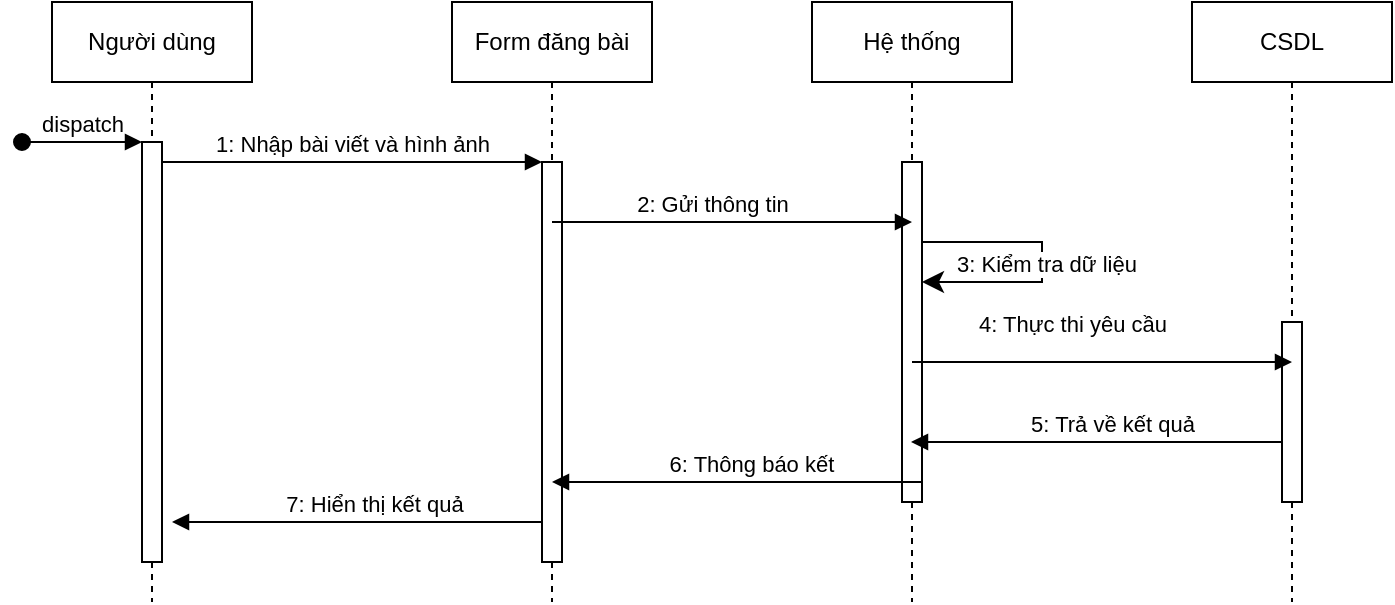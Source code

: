 <mxfile version="25.0.3" pages="7">
  <diagram name="Đăng bài" id="2YBvvXClWsGukQMizWep">
    <mxGraphModel dx="954" dy="647" grid="1" gridSize="10" guides="1" tooltips="1" connect="1" arrows="1" fold="1" page="1" pageScale="1" pageWidth="850" pageHeight="1100" math="0" shadow="0">
      <root>
        <mxCell id="0" />
        <mxCell id="1" parent="0" />
        <mxCell id="r12fzTaC0zUwJ8snUTE2-1" value="Người dùng" style="shape=umlLifeline;perimeter=lifelinePerimeter;whiteSpace=wrap;html=1;container=0;dropTarget=0;collapsible=0;recursiveResize=0;outlineConnect=0;portConstraint=eastwest;newEdgeStyle={&quot;edgeStyle&quot;:&quot;elbowEdgeStyle&quot;,&quot;elbow&quot;:&quot;vertical&quot;,&quot;curved&quot;:0,&quot;rounded&quot;:0};size=40;" vertex="1" parent="1">
          <mxGeometry x="80" y="60" width="100" height="300" as="geometry" />
        </mxCell>
        <mxCell id="r12fzTaC0zUwJ8snUTE2-2" value="" style="html=1;points=[];perimeter=orthogonalPerimeter;outlineConnect=0;targetShapes=umlLifeline;portConstraint=eastwest;newEdgeStyle={&quot;edgeStyle&quot;:&quot;elbowEdgeStyle&quot;,&quot;elbow&quot;:&quot;vertical&quot;,&quot;curved&quot;:0,&quot;rounded&quot;:0};" vertex="1" parent="r12fzTaC0zUwJ8snUTE2-1">
          <mxGeometry x="45" y="70" width="10" height="210" as="geometry" />
        </mxCell>
        <mxCell id="r12fzTaC0zUwJ8snUTE2-3" value="dispatch" style="html=1;verticalAlign=bottom;startArrow=oval;endArrow=block;startSize=8;edgeStyle=elbowEdgeStyle;elbow=vertical;curved=0;rounded=0;" edge="1" parent="r12fzTaC0zUwJ8snUTE2-1" target="r12fzTaC0zUwJ8snUTE2-2">
          <mxGeometry relative="1" as="geometry">
            <mxPoint x="-15" y="70" as="sourcePoint" />
          </mxGeometry>
        </mxCell>
        <mxCell id="r12fzTaC0zUwJ8snUTE2-4" value="Form đăng bài" style="shape=umlLifeline;perimeter=lifelinePerimeter;whiteSpace=wrap;html=1;container=0;dropTarget=0;collapsible=0;recursiveResize=0;outlineConnect=0;portConstraint=eastwest;newEdgeStyle={&quot;edgeStyle&quot;:&quot;elbowEdgeStyle&quot;,&quot;elbow&quot;:&quot;vertical&quot;,&quot;curved&quot;:0,&quot;rounded&quot;:0};" vertex="1" parent="1">
          <mxGeometry x="280" y="60" width="100" height="300" as="geometry" />
        </mxCell>
        <mxCell id="r12fzTaC0zUwJ8snUTE2-5" value="" style="html=1;points=[];perimeter=orthogonalPerimeter;outlineConnect=0;targetShapes=umlLifeline;portConstraint=eastwest;newEdgeStyle={&quot;edgeStyle&quot;:&quot;elbowEdgeStyle&quot;,&quot;elbow&quot;:&quot;vertical&quot;,&quot;curved&quot;:0,&quot;rounded&quot;:0};" vertex="1" parent="r12fzTaC0zUwJ8snUTE2-4">
          <mxGeometry x="45" y="80" width="10" height="200" as="geometry" />
        </mxCell>
        <mxCell id="r12fzTaC0zUwJ8snUTE2-6" value="1: Nhập bài viết và hình ảnh" style="html=1;verticalAlign=bottom;endArrow=block;edgeStyle=elbowEdgeStyle;elbow=vertical;curved=0;rounded=0;" edge="1" parent="1" source="r12fzTaC0zUwJ8snUTE2-2" target="r12fzTaC0zUwJ8snUTE2-5">
          <mxGeometry relative="1" as="geometry">
            <mxPoint x="195" y="150" as="sourcePoint" />
            <Array as="points">
              <mxPoint x="180" y="140" />
            </Array>
          </mxGeometry>
        </mxCell>
        <mxCell id="r12fzTaC0zUwJ8snUTE2-7" value="CSDL" style="shape=umlLifeline;perimeter=lifelinePerimeter;whiteSpace=wrap;html=1;container=0;dropTarget=0;collapsible=0;recursiveResize=0;outlineConnect=0;portConstraint=eastwest;newEdgeStyle={&quot;edgeStyle&quot;:&quot;elbowEdgeStyle&quot;,&quot;elbow&quot;:&quot;vertical&quot;,&quot;curved&quot;:0,&quot;rounded&quot;:0};" vertex="1" parent="1">
          <mxGeometry x="650" y="60" width="100" height="300" as="geometry" />
        </mxCell>
        <mxCell id="r12fzTaC0zUwJ8snUTE2-8" value="" style="html=1;points=[];perimeter=orthogonalPerimeter;outlineConnect=0;targetShapes=umlLifeline;portConstraint=eastwest;newEdgeStyle={&quot;edgeStyle&quot;:&quot;elbowEdgeStyle&quot;,&quot;elbow&quot;:&quot;vertical&quot;,&quot;curved&quot;:0,&quot;rounded&quot;:0};" vertex="1" parent="r12fzTaC0zUwJ8snUTE2-7">
          <mxGeometry x="45" y="160" width="10" height="90" as="geometry" />
        </mxCell>
        <mxCell id="r12fzTaC0zUwJ8snUTE2-9" value="Hệ thống" style="shape=umlLifeline;perimeter=lifelinePerimeter;whiteSpace=wrap;html=1;container=0;dropTarget=0;collapsible=0;recursiveResize=0;outlineConnect=0;portConstraint=eastwest;newEdgeStyle={&quot;edgeStyle&quot;:&quot;elbowEdgeStyle&quot;,&quot;elbow&quot;:&quot;vertical&quot;,&quot;curved&quot;:0,&quot;rounded&quot;:0};" vertex="1" parent="1">
          <mxGeometry x="460" y="60" width="100" height="300" as="geometry" />
        </mxCell>
        <mxCell id="r12fzTaC0zUwJ8snUTE2-10" value="" style="html=1;points=[];perimeter=orthogonalPerimeter;outlineConnect=0;targetShapes=umlLifeline;portConstraint=eastwest;newEdgeStyle={&quot;edgeStyle&quot;:&quot;elbowEdgeStyle&quot;,&quot;elbow&quot;:&quot;vertical&quot;,&quot;curved&quot;:0,&quot;rounded&quot;:0};" vertex="1" parent="r12fzTaC0zUwJ8snUTE2-9">
          <mxGeometry x="45" y="80" width="10" height="170" as="geometry" />
        </mxCell>
        <mxCell id="r12fzTaC0zUwJ8snUTE2-11" value="" style="edgeStyle=elbowEdgeStyle;elbow=horizontal;endArrow=classic;html=1;curved=0;rounded=0;endSize=8;startSize=8;" edge="1" parent="r12fzTaC0zUwJ8snUTE2-9">
          <mxGeometry width="50" height="50" relative="1" as="geometry">
            <mxPoint x="55" y="120" as="sourcePoint" />
            <mxPoint x="55" y="140" as="targetPoint" />
            <Array as="points">
              <mxPoint x="115" y="135" />
            </Array>
          </mxGeometry>
        </mxCell>
        <mxCell id="r12fzTaC0zUwJ8snUTE2-12" value="3: Kiểm tra dữ liệu" style="edgeLabel;html=1;align=center;verticalAlign=middle;resizable=0;points=[];" vertex="1" connectable="0" parent="r12fzTaC0zUwJ8snUTE2-11">
          <mxGeometry x="-0.093" y="2" relative="1" as="geometry">
            <mxPoint y="7" as="offset" />
          </mxGeometry>
        </mxCell>
        <mxCell id="r12fzTaC0zUwJ8snUTE2-13" value="2: Gửi thông tin" style="html=1;verticalAlign=bottom;endArrow=block;edgeStyle=elbowEdgeStyle;elbow=vertical;curved=0;rounded=0;" edge="1" parent="1">
          <mxGeometry x="-0.111" relative="1" as="geometry">
            <mxPoint x="330" y="170" as="sourcePoint" />
            <Array as="points">
              <mxPoint x="375" y="170" />
            </Array>
            <mxPoint x="510" y="170" as="targetPoint" />
            <mxPoint as="offset" />
          </mxGeometry>
        </mxCell>
        <mxCell id="r12fzTaC0zUwJ8snUTE2-14" value="4: Thực thi yêu cầu" style="html=1;verticalAlign=bottom;endArrow=block;edgeStyle=elbowEdgeStyle;elbow=vertical;curved=0;rounded=0;" edge="1" parent="1">
          <mxGeometry x="-0.158" y="10" relative="1" as="geometry">
            <mxPoint x="510" y="240" as="sourcePoint" />
            <Array as="points">
              <mxPoint x="555" y="240" />
            </Array>
            <mxPoint x="700" y="240" as="targetPoint" />
            <mxPoint as="offset" />
          </mxGeometry>
        </mxCell>
        <mxCell id="r12fzTaC0zUwJ8snUTE2-15" value="5: Trả về kết quả" style="html=1;verticalAlign=bottom;endArrow=block;edgeStyle=elbowEdgeStyle;elbow=vertical;curved=0;rounded=0;" edge="1" parent="1">
          <mxGeometry x="-0.084" relative="1" as="geometry">
            <mxPoint x="695" y="280" as="sourcePoint" />
            <Array as="points">
              <mxPoint x="630" y="280" />
            </Array>
            <mxPoint x="509.5" y="280" as="targetPoint" />
            <mxPoint as="offset" />
          </mxGeometry>
        </mxCell>
        <mxCell id="r12fzTaC0zUwJ8snUTE2-16" value="6: Thông báo kết&amp;nbsp;" style="html=1;verticalAlign=bottom;endArrow=block;edgeStyle=elbowEdgeStyle;elbow=vertical;curved=0;rounded=0;" edge="1" parent="1">
          <mxGeometry x="-0.084" relative="1" as="geometry">
            <mxPoint x="515.5" y="300" as="sourcePoint" />
            <Array as="points">
              <mxPoint x="450.5" y="300" />
            </Array>
            <mxPoint x="330" y="300" as="targetPoint" />
            <mxPoint as="offset" />
          </mxGeometry>
        </mxCell>
        <mxCell id="r12fzTaC0zUwJ8snUTE2-17" value="7: Hiển thị kết quả" style="html=1;verticalAlign=bottom;endArrow=block;edgeStyle=elbowEdgeStyle;elbow=vertical;curved=0;rounded=0;" edge="1" parent="1">
          <mxGeometry x="-0.084" relative="1" as="geometry">
            <mxPoint x="325.5" y="320" as="sourcePoint" />
            <Array as="points">
              <mxPoint x="260.5" y="320" />
            </Array>
            <mxPoint x="140" y="320" as="targetPoint" />
            <mxPoint as="offset" />
          </mxGeometry>
        </mxCell>
      </root>
    </mxGraphModel>
  </diagram>
  <diagram id="jSfqbtFjrKYye6gXipvO" name="Like/Unlike">
    <mxGraphModel dx="1781" dy="647" grid="1" gridSize="10" guides="1" tooltips="1" connect="1" arrows="1" fold="1" page="1" pageScale="1" pageWidth="827" pageHeight="1169" math="0" shadow="0">
      <root>
        <mxCell id="0" />
        <mxCell id="1" parent="0" />
        <mxCell id="w8kD_zkQhZ5e8kcjs-CV-1" value="Người dùng" style="shape=umlLifeline;perimeter=lifelinePerimeter;whiteSpace=wrap;html=1;container=0;dropTarget=0;collapsible=0;recursiveResize=0;outlineConnect=0;portConstraint=eastwest;newEdgeStyle={&quot;edgeStyle&quot;:&quot;elbowEdgeStyle&quot;,&quot;elbow&quot;:&quot;vertical&quot;,&quot;curved&quot;:0,&quot;rounded&quot;:0};size=40;" parent="1" vertex="1">
          <mxGeometry x="10" y="50" width="100" height="320" as="geometry" />
        </mxCell>
        <mxCell id="w8kD_zkQhZ5e8kcjs-CV-2" value="" style="html=1;points=[];perimeter=orthogonalPerimeter;outlineConnect=0;targetShapes=umlLifeline;portConstraint=eastwest;newEdgeStyle={&quot;edgeStyle&quot;:&quot;elbowEdgeStyle&quot;,&quot;elbow&quot;:&quot;vertical&quot;,&quot;curved&quot;:0,&quot;rounded&quot;:0};" parent="w8kD_zkQhZ5e8kcjs-CV-1" vertex="1">
          <mxGeometry x="45" y="70" width="10" height="230" as="geometry" />
        </mxCell>
        <mxCell id="w8kD_zkQhZ5e8kcjs-CV-3" value="dispatch" style="html=1;verticalAlign=bottom;startArrow=oval;endArrow=block;startSize=8;edgeStyle=elbowEdgeStyle;elbow=vertical;curved=0;rounded=0;" parent="w8kD_zkQhZ5e8kcjs-CV-1" target="w8kD_zkQhZ5e8kcjs-CV-2" edge="1">
          <mxGeometry relative="1" as="geometry">
            <mxPoint x="-15" y="70" as="sourcePoint" />
          </mxGeometry>
        </mxCell>
        <mxCell id="w8kD_zkQhZ5e8kcjs-CV-7" value="CSDL" style="shape=umlLifeline;perimeter=lifelinePerimeter;whiteSpace=wrap;html=1;container=0;dropTarget=0;collapsible=0;recursiveResize=0;outlineConnect=0;portConstraint=eastwest;newEdgeStyle={&quot;edgeStyle&quot;:&quot;elbowEdgeStyle&quot;,&quot;elbow&quot;:&quot;vertical&quot;,&quot;curved&quot;:0,&quot;rounded&quot;:0};" parent="1" vertex="1">
          <mxGeometry x="510" y="50" width="100" height="300" as="geometry" />
        </mxCell>
        <mxCell id="w8kD_zkQhZ5e8kcjs-CV-8" value="" style="html=1;points=[];perimeter=orthogonalPerimeter;outlineConnect=0;targetShapes=umlLifeline;portConstraint=eastwest;newEdgeStyle={&quot;edgeStyle&quot;:&quot;elbowEdgeStyle&quot;,&quot;elbow&quot;:&quot;vertical&quot;,&quot;curved&quot;:0,&quot;rounded&quot;:0};" parent="w8kD_zkQhZ5e8kcjs-CV-7" vertex="1">
          <mxGeometry x="45" y="100" width="10" height="130" as="geometry" />
        </mxCell>
        <mxCell id="w8kD_zkQhZ5e8kcjs-CV-9" value="Hệ thống" style="shape=umlLifeline;perimeter=lifelinePerimeter;whiteSpace=wrap;html=1;container=0;dropTarget=0;collapsible=0;recursiveResize=0;outlineConnect=0;portConstraint=eastwest;newEdgeStyle={&quot;edgeStyle&quot;:&quot;elbowEdgeStyle&quot;,&quot;elbow&quot;:&quot;vertical&quot;,&quot;curved&quot;:0,&quot;rounded&quot;:0};" parent="1" vertex="1">
          <mxGeometry x="250" y="50" width="100" height="320" as="geometry" />
        </mxCell>
        <mxCell id="w8kD_zkQhZ5e8kcjs-CV-10" value="" style="html=1;points=[];perimeter=orthogonalPerimeter;outlineConnect=0;targetShapes=umlLifeline;portConstraint=eastwest;newEdgeStyle={&quot;edgeStyle&quot;:&quot;elbowEdgeStyle&quot;,&quot;elbow&quot;:&quot;vertical&quot;,&quot;curved&quot;:0,&quot;rounded&quot;:0};" parent="w8kD_zkQhZ5e8kcjs-CV-9" vertex="1">
          <mxGeometry x="45" y="80" width="10" height="210" as="geometry" />
        </mxCell>
        <mxCell id="w8kD_zkQhZ5e8kcjs-CV-13" value="1: Gửi thông tin" style="html=1;verticalAlign=bottom;endArrow=block;edgeStyle=elbowEdgeStyle;elbow=vertical;curved=0;rounded=0;" parent="1" edge="1" source="w8kD_zkQhZ5e8kcjs-CV-2">
          <mxGeometry x="-0.111" relative="1" as="geometry">
            <mxPoint x="260" y="160" as="sourcePoint" />
            <Array as="points">
              <mxPoint x="305" y="160" />
            </Array>
            <mxPoint x="305" y="160" as="targetPoint" />
            <mxPoint as="offset" />
          </mxGeometry>
        </mxCell>
        <mxCell id="w8kD_zkQhZ5e8kcjs-CV-14" value="2&lt;div&gt;: Truy vấn CSDL&lt;/div&gt;" style="html=1;verticalAlign=bottom;endArrow=block;edgeStyle=elbowEdgeStyle;elbow=vertical;curved=0;rounded=0;" parent="1" edge="1" source="w8kD_zkQhZ5e8kcjs-CV-9">
          <mxGeometry x="-0.053" relative="1" as="geometry">
            <mxPoint x="440" y="180" as="sourcePoint" />
            <Array as="points">
              <mxPoint x="485" y="180" />
            </Array>
            <mxPoint x="560" y="180" as="targetPoint" />
            <mxPoint as="offset" />
          </mxGeometry>
        </mxCell>
        <mxCell id="w8kD_zkQhZ5e8kcjs-CV-15" value="4: Trả về kết quả" style="html=1;verticalAlign=bottom;endArrow=block;edgeStyle=elbowEdgeStyle;elbow=vertical;curved=0;rounded=0;" parent="1" edge="1" target="w8kD_zkQhZ5e8kcjs-CV-10" source="w8kD_zkQhZ5e8kcjs-CV-8">
          <mxGeometry x="-0.084" relative="1" as="geometry">
            <mxPoint x="506.5" y="260" as="sourcePoint" />
            <Array as="points">
              <mxPoint x="441.5" y="260" />
            </Array>
            <mxPoint x="321" y="260" as="targetPoint" />
            <mxPoint as="offset" />
          </mxGeometry>
        </mxCell>
        <mxCell id="w8kD_zkQhZ5e8kcjs-CV-17" value="5: Hiển thị kết quả" style="html=1;verticalAlign=bottom;endArrow=block;edgeStyle=elbowEdgeStyle;elbow=vertical;curved=0;rounded=0;" parent="1" edge="1" target="w8kD_zkQhZ5e8kcjs-CV-2" source="w8kD_zkQhZ5e8kcjs-CV-9">
          <mxGeometry x="0.138" relative="1" as="geometry">
            <mxPoint x="256" y="330" as="sourcePoint" />
            <Array as="points">
              <mxPoint x="190.5" y="330" />
            </Array>
            <mxPoint x="70" y="330" as="targetPoint" />
            <mxPoint x="1" as="offset" />
          </mxGeometry>
        </mxCell>
        <mxCell id="rZkWOKtqXI1dUcDPoEAD-1" value="" style="edgeStyle=elbowEdgeStyle;elbow=horizontal;endArrow=classic;html=1;curved=0;rounded=0;endSize=8;startSize=8;" parent="1" edge="1">
          <mxGeometry width="50" height="50" relative="1" as="geometry">
            <mxPoint x="560" y="200" as="sourcePoint" />
            <mxPoint x="560" y="220" as="targetPoint" />
            <Array as="points">
              <mxPoint x="620" y="215" />
            </Array>
          </mxGeometry>
        </mxCell>
        <mxCell id="rZkWOKtqXI1dUcDPoEAD-2" value="3: Thực thi yêu cầu" style="edgeLabel;html=1;align=center;verticalAlign=middle;resizable=0;points=[];" parent="rZkWOKtqXI1dUcDPoEAD-1" vertex="1" connectable="0">
          <mxGeometry x="-0.093" y="2" relative="1" as="geometry">
            <mxPoint y="7" as="offset" />
          </mxGeometry>
        </mxCell>
        <mxCell id="Schu05njpDujPpJQ4BI4-1" value="Người dùng 2" style="shape=umlLifeline;perimeter=lifelinePerimeter;whiteSpace=wrap;html=1;container=0;dropTarget=0;collapsible=0;recursiveResize=0;outlineConnect=0;portConstraint=eastwest;newEdgeStyle={&quot;edgeStyle&quot;:&quot;elbowEdgeStyle&quot;,&quot;elbow&quot;:&quot;vertical&quot;,&quot;curved&quot;:0,&quot;rounded&quot;:0};" parent="1" vertex="1">
          <mxGeometry x="727" y="50" width="100" height="300" as="geometry" />
        </mxCell>
        <mxCell id="Schu05njpDujPpJQ4BI4-2" value="" style="html=1;points=[];perimeter=orthogonalPerimeter;outlineConnect=0;targetShapes=umlLifeline;portConstraint=eastwest;newEdgeStyle={&quot;edgeStyle&quot;:&quot;elbowEdgeStyle&quot;,&quot;elbow&quot;:&quot;vertical&quot;,&quot;curved&quot;:0,&quot;rounded&quot;:0};" parent="Schu05njpDujPpJQ4BI4-1" vertex="1">
          <mxGeometry x="45" y="100" width="10" height="180" as="geometry" />
        </mxCell>
        <mxCell id="Schu05njpDujPpJQ4BI4-4" value="6: Gửi thông báo" style="html=1;verticalAlign=bottom;endArrow=block;edgeStyle=elbowEdgeStyle;elbow=vertical;curved=0;rounded=0;" parent="1" target="Schu05njpDujPpJQ4BI4-1" edge="1" source="w8kD_zkQhZ5e8kcjs-CV-10">
          <mxGeometry x="-0.069" relative="1" as="geometry">
            <mxPoint x="448.5" y="320" as="sourcePoint" />
            <Array as="points">
              <mxPoint x="610" y="320" />
            </Array>
            <mxPoint x="700" y="340" as="targetPoint" />
            <mxPoint x="1" as="offset" />
          </mxGeometry>
        </mxCell>
      </root>
    </mxGraphModel>
  </diagram>
  <diagram id="zUzSn7DkX2pUzEvZe8yD" name="Bình luận">
    <mxGraphModel dx="954" dy="647" grid="1" gridSize="10" guides="1" tooltips="1" connect="1" arrows="1" fold="1" page="1" pageScale="1" pageWidth="827" pageHeight="1169" math="0" shadow="0">
      <root>
        <mxCell id="0" />
        <mxCell id="1" parent="0" />
        <mxCell id="Hm3LGSCa0uQyrT-sQyOX-1" value="Người dùng" style="shape=umlLifeline;perimeter=lifelinePerimeter;whiteSpace=wrap;html=1;container=0;dropTarget=0;collapsible=0;recursiveResize=0;outlineConnect=0;portConstraint=eastwest;newEdgeStyle={&quot;edgeStyle&quot;:&quot;elbowEdgeStyle&quot;,&quot;elbow&quot;:&quot;vertical&quot;,&quot;curved&quot;:0,&quot;rounded&quot;:0};size=40;" vertex="1" parent="1">
          <mxGeometry x="80" y="60" width="100" height="300" as="geometry" />
        </mxCell>
        <mxCell id="Hm3LGSCa0uQyrT-sQyOX-2" value="" style="html=1;points=[];perimeter=orthogonalPerimeter;outlineConnect=0;targetShapes=umlLifeline;portConstraint=eastwest;newEdgeStyle={&quot;edgeStyle&quot;:&quot;elbowEdgeStyle&quot;,&quot;elbow&quot;:&quot;vertical&quot;,&quot;curved&quot;:0,&quot;rounded&quot;:0};" vertex="1" parent="Hm3LGSCa0uQyrT-sQyOX-1">
          <mxGeometry x="45" y="70" width="10" height="210" as="geometry" />
        </mxCell>
        <mxCell id="Hm3LGSCa0uQyrT-sQyOX-3" value="dispatch" style="html=1;verticalAlign=bottom;startArrow=oval;endArrow=block;startSize=8;edgeStyle=elbowEdgeStyle;elbow=vertical;curved=0;rounded=0;" edge="1" parent="Hm3LGSCa0uQyrT-sQyOX-1" target="Hm3LGSCa0uQyrT-sQyOX-2">
          <mxGeometry relative="1" as="geometry">
            <mxPoint x="-15" y="70" as="sourcePoint" />
          </mxGeometry>
        </mxCell>
        <mxCell id="Hm3LGSCa0uQyrT-sQyOX-4" value="Bài viết" style="shape=umlLifeline;perimeter=lifelinePerimeter;whiteSpace=wrap;html=1;container=0;dropTarget=0;collapsible=0;recursiveResize=0;outlineConnect=0;portConstraint=eastwest;newEdgeStyle={&quot;edgeStyle&quot;:&quot;elbowEdgeStyle&quot;,&quot;elbow&quot;:&quot;vertical&quot;,&quot;curved&quot;:0,&quot;rounded&quot;:0};" vertex="1" parent="1">
          <mxGeometry x="280" y="60" width="100" height="300" as="geometry" />
        </mxCell>
        <mxCell id="Hm3LGSCa0uQyrT-sQyOX-5" value="" style="html=1;points=[];perimeter=orthogonalPerimeter;outlineConnect=0;targetShapes=umlLifeline;portConstraint=eastwest;newEdgeStyle={&quot;edgeStyle&quot;:&quot;elbowEdgeStyle&quot;,&quot;elbow&quot;:&quot;vertical&quot;,&quot;curved&quot;:0,&quot;rounded&quot;:0};" vertex="1" parent="Hm3LGSCa0uQyrT-sQyOX-4">
          <mxGeometry x="45" y="80" width="10" height="200" as="geometry" />
        </mxCell>
        <mxCell id="Hm3LGSCa0uQyrT-sQyOX-6" value="1: Nhấn vào biểu tượng bình luận" style="html=1;verticalAlign=bottom;endArrow=block;edgeStyle=elbowEdgeStyle;elbow=vertical;curved=0;rounded=0;" edge="1" parent="1" source="Hm3LGSCa0uQyrT-sQyOX-2" target="Hm3LGSCa0uQyrT-sQyOX-5">
          <mxGeometry relative="1" as="geometry">
            <mxPoint x="195" y="150" as="sourcePoint" />
            <Array as="points">
              <mxPoint x="180" y="140" />
            </Array>
            <mxPoint as="offset" />
          </mxGeometry>
        </mxCell>
        <mxCell id="Hm3LGSCa0uQyrT-sQyOX-7" value="CSDL" style="shape=umlLifeline;perimeter=lifelinePerimeter;whiteSpace=wrap;html=1;container=0;dropTarget=0;collapsible=0;recursiveResize=0;outlineConnect=0;portConstraint=eastwest;newEdgeStyle={&quot;edgeStyle&quot;:&quot;elbowEdgeStyle&quot;,&quot;elbow&quot;:&quot;vertical&quot;,&quot;curved&quot;:0,&quot;rounded&quot;:0};" vertex="1" parent="1">
          <mxGeometry x="650" y="60" width="100" height="300" as="geometry" />
        </mxCell>
        <mxCell id="Hm3LGSCa0uQyrT-sQyOX-8" value="" style="html=1;points=[];perimeter=orthogonalPerimeter;outlineConnect=0;targetShapes=umlLifeline;portConstraint=eastwest;newEdgeStyle={&quot;edgeStyle&quot;:&quot;elbowEdgeStyle&quot;,&quot;elbow&quot;:&quot;vertical&quot;,&quot;curved&quot;:0,&quot;rounded&quot;:0};" vertex="1" parent="Hm3LGSCa0uQyrT-sQyOX-7">
          <mxGeometry x="45" y="100" width="10" height="180" as="geometry" />
        </mxCell>
        <mxCell id="Hm3LGSCa0uQyrT-sQyOX-9" value="Hệ thống" style="shape=umlLifeline;perimeter=lifelinePerimeter;whiteSpace=wrap;html=1;container=0;dropTarget=0;collapsible=0;recursiveResize=0;outlineConnect=0;portConstraint=eastwest;newEdgeStyle={&quot;edgeStyle&quot;:&quot;elbowEdgeStyle&quot;,&quot;elbow&quot;:&quot;vertical&quot;,&quot;curved&quot;:0,&quot;rounded&quot;:0};" vertex="1" parent="1">
          <mxGeometry x="460" y="60" width="100" height="300" as="geometry" />
        </mxCell>
        <mxCell id="Hm3LGSCa0uQyrT-sQyOX-10" value="" style="html=1;points=[];perimeter=orthogonalPerimeter;outlineConnect=0;targetShapes=umlLifeline;portConstraint=eastwest;newEdgeStyle={&quot;edgeStyle&quot;:&quot;elbowEdgeStyle&quot;,&quot;elbow&quot;:&quot;vertical&quot;,&quot;curved&quot;:0,&quot;rounded&quot;:0};" vertex="1" parent="Hm3LGSCa0uQyrT-sQyOX-9">
          <mxGeometry x="45" y="80" width="10" height="200" as="geometry" />
        </mxCell>
        <mxCell id="Hm3LGSCa0uQyrT-sQyOX-11" value="4: Gửi thông tin" style="html=1;verticalAlign=bottom;endArrow=block;edgeStyle=elbowEdgeStyle;elbow=vertical;curved=0;rounded=0;" edge="1" parent="1">
          <mxGeometry x="-0.111" relative="1" as="geometry">
            <mxPoint x="330" y="220" as="sourcePoint" />
            <Array as="points">
              <mxPoint x="375" y="220" />
            </Array>
            <mxPoint x="510" y="220" as="targetPoint" />
            <mxPoint as="offset" />
          </mxGeometry>
        </mxCell>
        <mxCell id="Hm3LGSCa0uQyrT-sQyOX-12" value="5: Thực thi yêu cầu" style="html=1;verticalAlign=bottom;endArrow=block;edgeStyle=elbowEdgeStyle;elbow=vertical;curved=0;rounded=0;" edge="1" parent="1">
          <mxGeometry x="-0.053" relative="1" as="geometry">
            <mxPoint x="510" y="240" as="sourcePoint" />
            <Array as="points">
              <mxPoint x="555" y="240" />
            </Array>
            <mxPoint x="700" y="240" as="targetPoint" />
            <mxPoint as="offset" />
          </mxGeometry>
        </mxCell>
        <mxCell id="Hm3LGSCa0uQyrT-sQyOX-13" value="6: Trả về kết quả" style="html=1;verticalAlign=bottom;endArrow=block;edgeStyle=elbowEdgeStyle;elbow=vertical;curved=0;rounded=0;" edge="1" parent="1">
          <mxGeometry x="-0.084" relative="1" as="geometry">
            <mxPoint x="695" y="280" as="sourcePoint" />
            <Array as="points">
              <mxPoint x="630" y="280" />
            </Array>
            <mxPoint x="509.5" y="280" as="targetPoint" />
            <mxPoint as="offset" />
          </mxGeometry>
        </mxCell>
        <mxCell id="Hm3LGSCa0uQyrT-sQyOX-14" value="7: Thông báo kết&amp;nbsp;" style="html=1;verticalAlign=bottom;endArrow=block;edgeStyle=elbowEdgeStyle;elbow=vertical;curved=0;rounded=0;" edge="1" parent="1">
          <mxGeometry x="0.03" relative="1" as="geometry">
            <mxPoint x="515.5" y="300" as="sourcePoint" />
            <Array as="points">
              <mxPoint x="450.5" y="300" />
            </Array>
            <mxPoint x="330" y="300" as="targetPoint" />
            <mxPoint as="offset" />
          </mxGeometry>
        </mxCell>
        <mxCell id="Hm3LGSCa0uQyrT-sQyOX-15" value="8: Hiển thị kết quả" style="html=1;verticalAlign=bottom;endArrow=block;edgeStyle=elbowEdgeStyle;elbow=vertical;curved=0;rounded=0;" edge="1" parent="1">
          <mxGeometry x="0.138" relative="1" as="geometry">
            <mxPoint x="325.5" y="320" as="sourcePoint" />
            <Array as="points">
              <mxPoint x="260.5" y="320" />
            </Array>
            <mxPoint x="140" y="320" as="targetPoint" />
            <mxPoint x="1" as="offset" />
          </mxGeometry>
        </mxCell>
        <mxCell id="Hm3LGSCa0uQyrT-sQyOX-19" value="2: Hiện khung bình luận" style="html=1;verticalAlign=bottom;endArrow=block;edgeStyle=elbowEdgeStyle;elbow=vertical;curved=0;rounded=0;" edge="1" parent="1">
          <mxGeometry x="0.03" relative="1" as="geometry">
            <mxPoint x="325.5" y="170" as="sourcePoint" />
            <Array as="points">
              <mxPoint x="260.5" y="170" />
            </Array>
            <mxPoint x="140" y="170" as="targetPoint" />
            <mxPoint as="offset" />
          </mxGeometry>
        </mxCell>
        <mxCell id="Hm3LGSCa0uQyrT-sQyOX-20" value="3: Nhập bình luận" style="html=1;verticalAlign=bottom;endArrow=block;edgeStyle=elbowEdgeStyle;elbow=vertical;curved=0;rounded=0;" edge="1" parent="1">
          <mxGeometry relative="1" as="geometry">
            <mxPoint x="140" y="200" as="sourcePoint" />
            <Array as="points">
              <mxPoint x="185" y="200" />
            </Array>
            <mxPoint x="330" y="200" as="targetPoint" />
            <mxPoint as="offset" />
          </mxGeometry>
        </mxCell>
      </root>
    </mxGraphModel>
  </diagram>
  <diagram id="ORHbClU-bKJkpTD9yn6L" name="Xoá bài">
    <mxGraphModel dx="954" dy="647" grid="1" gridSize="10" guides="1" tooltips="1" connect="1" arrows="1" fold="1" page="1" pageScale="1" pageWidth="827" pageHeight="1169" math="0" shadow="0">
      <root>
        <mxCell id="0" />
        <mxCell id="1" parent="0" />
        <mxCell id="V1o59O8ldkO7743OsmE4-1" value="Người dùng" style="shape=umlLifeline;perimeter=lifelinePerimeter;whiteSpace=wrap;html=1;container=0;dropTarget=0;collapsible=0;recursiveResize=0;outlineConnect=0;portConstraint=eastwest;newEdgeStyle={&quot;edgeStyle&quot;:&quot;elbowEdgeStyle&quot;,&quot;elbow&quot;:&quot;vertical&quot;,&quot;curved&quot;:0,&quot;rounded&quot;:0};size=40;" vertex="1" parent="1">
          <mxGeometry x="80" y="60" width="100" height="300" as="geometry" />
        </mxCell>
        <mxCell id="V1o59O8ldkO7743OsmE4-2" value="" style="html=1;points=[];perimeter=orthogonalPerimeter;outlineConnect=0;targetShapes=umlLifeline;portConstraint=eastwest;newEdgeStyle={&quot;edgeStyle&quot;:&quot;elbowEdgeStyle&quot;,&quot;elbow&quot;:&quot;vertical&quot;,&quot;curved&quot;:0,&quot;rounded&quot;:0};" vertex="1" parent="V1o59O8ldkO7743OsmE4-1">
          <mxGeometry x="45" y="70" width="10" height="210" as="geometry" />
        </mxCell>
        <mxCell id="V1o59O8ldkO7743OsmE4-3" value="dispatch" style="html=1;verticalAlign=bottom;startArrow=oval;endArrow=block;startSize=8;edgeStyle=elbowEdgeStyle;elbow=vertical;curved=0;rounded=0;" edge="1" parent="V1o59O8ldkO7743OsmE4-1" target="V1o59O8ldkO7743OsmE4-2">
          <mxGeometry relative="1" as="geometry">
            <mxPoint x="-15" y="70" as="sourcePoint" />
          </mxGeometry>
        </mxCell>
        <mxCell id="V1o59O8ldkO7743OsmE4-4" value="Bài viết" style="shape=umlLifeline;perimeter=lifelinePerimeter;whiteSpace=wrap;html=1;container=0;dropTarget=0;collapsible=0;recursiveResize=0;outlineConnect=0;portConstraint=eastwest;newEdgeStyle={&quot;edgeStyle&quot;:&quot;elbowEdgeStyle&quot;,&quot;elbow&quot;:&quot;vertical&quot;,&quot;curved&quot;:0,&quot;rounded&quot;:0};" vertex="1" parent="1">
          <mxGeometry x="280" y="60" width="100" height="300" as="geometry" />
        </mxCell>
        <mxCell id="V1o59O8ldkO7743OsmE4-5" value="" style="html=1;points=[];perimeter=orthogonalPerimeter;outlineConnect=0;targetShapes=umlLifeline;portConstraint=eastwest;newEdgeStyle={&quot;edgeStyle&quot;:&quot;elbowEdgeStyle&quot;,&quot;elbow&quot;:&quot;vertical&quot;,&quot;curved&quot;:0,&quot;rounded&quot;:0};" vertex="1" parent="V1o59O8ldkO7743OsmE4-4">
          <mxGeometry x="45" y="80" width="10" height="200" as="geometry" />
        </mxCell>
        <mxCell id="V1o59O8ldkO7743OsmE4-6" value="1: Nhấn vào biểu tượng thùng rác" style="html=1;verticalAlign=bottom;endArrow=block;edgeStyle=elbowEdgeStyle;elbow=vertical;curved=0;rounded=0;" edge="1" parent="1" source="V1o59O8ldkO7743OsmE4-2" target="V1o59O8ldkO7743OsmE4-5">
          <mxGeometry relative="1" as="geometry">
            <mxPoint x="195" y="150" as="sourcePoint" />
            <Array as="points">
              <mxPoint x="180" y="140" />
            </Array>
            <mxPoint as="offset" />
          </mxGeometry>
        </mxCell>
        <mxCell id="V1o59O8ldkO7743OsmE4-7" value="CSDL" style="shape=umlLifeline;perimeter=lifelinePerimeter;whiteSpace=wrap;html=1;container=0;dropTarget=0;collapsible=0;recursiveResize=0;outlineConnect=0;portConstraint=eastwest;newEdgeStyle={&quot;edgeStyle&quot;:&quot;elbowEdgeStyle&quot;,&quot;elbow&quot;:&quot;vertical&quot;,&quot;curved&quot;:0,&quot;rounded&quot;:0};" vertex="1" parent="1">
          <mxGeometry x="650" y="60" width="100" height="300" as="geometry" />
        </mxCell>
        <mxCell id="V1o59O8ldkO7743OsmE4-8" value="" style="html=1;points=[];perimeter=orthogonalPerimeter;outlineConnect=0;targetShapes=umlLifeline;portConstraint=eastwest;newEdgeStyle={&quot;edgeStyle&quot;:&quot;elbowEdgeStyle&quot;,&quot;elbow&quot;:&quot;vertical&quot;,&quot;curved&quot;:0,&quot;rounded&quot;:0};" vertex="1" parent="V1o59O8ldkO7743OsmE4-7">
          <mxGeometry x="45" y="100" width="10" height="150" as="geometry" />
        </mxCell>
        <mxCell id="V1o59O8ldkO7743OsmE4-9" value="Hệ thống" style="shape=umlLifeline;perimeter=lifelinePerimeter;whiteSpace=wrap;html=1;container=0;dropTarget=0;collapsible=0;recursiveResize=0;outlineConnect=0;portConstraint=eastwest;newEdgeStyle={&quot;edgeStyle&quot;:&quot;elbowEdgeStyle&quot;,&quot;elbow&quot;:&quot;vertical&quot;,&quot;curved&quot;:0,&quot;rounded&quot;:0};" vertex="1" parent="1">
          <mxGeometry x="460" y="60" width="100" height="300" as="geometry" />
        </mxCell>
        <mxCell id="V1o59O8ldkO7743OsmE4-10" value="" style="html=1;points=[];perimeter=orthogonalPerimeter;outlineConnect=0;targetShapes=umlLifeline;portConstraint=eastwest;newEdgeStyle={&quot;edgeStyle&quot;:&quot;elbowEdgeStyle&quot;,&quot;elbow&quot;:&quot;vertical&quot;,&quot;curved&quot;:0,&quot;rounded&quot;:0};" vertex="1" parent="V1o59O8ldkO7743OsmE4-9">
          <mxGeometry x="45" y="80" width="10" height="170" as="geometry" />
        </mxCell>
        <mxCell id="V1o59O8ldkO7743OsmE4-11" value="2: Gửi thông tin" style="html=1;verticalAlign=bottom;endArrow=block;edgeStyle=elbowEdgeStyle;elbow=vertical;curved=0;rounded=0;" edge="1" parent="1">
          <mxGeometry x="-0.111" relative="1" as="geometry">
            <mxPoint x="330" y="170" as="sourcePoint" />
            <Array as="points">
              <mxPoint x="375" y="170" />
            </Array>
            <mxPoint x="510" y="170" as="targetPoint" />
            <mxPoint as="offset" />
          </mxGeometry>
        </mxCell>
        <mxCell id="V1o59O8ldkO7743OsmE4-12" value="3: Truy vấn CSDL" style="html=1;verticalAlign=bottom;endArrow=block;edgeStyle=elbowEdgeStyle;elbow=vertical;curved=0;rounded=0;" edge="1" parent="1">
          <mxGeometry x="-0.053" relative="1" as="geometry">
            <mxPoint x="510" y="220" as="sourcePoint" />
            <Array as="points">
              <mxPoint x="555" y="220" />
            </Array>
            <mxPoint x="700" y="220" as="targetPoint" />
            <mxPoint as="offset" />
          </mxGeometry>
        </mxCell>
        <mxCell id="V1o59O8ldkO7743OsmE4-13" value="5: Trả về kết quả" style="html=1;verticalAlign=bottom;endArrow=block;edgeStyle=elbowEdgeStyle;elbow=vertical;curved=0;rounded=0;" edge="1" parent="1">
          <mxGeometry x="-0.084" relative="1" as="geometry">
            <mxPoint x="695" y="280" as="sourcePoint" />
            <Array as="points">
              <mxPoint x="630" y="280" />
            </Array>
            <mxPoint x="509.5" y="280" as="targetPoint" />
            <mxPoint as="offset" />
          </mxGeometry>
        </mxCell>
        <mxCell id="V1o59O8ldkO7743OsmE4-14" value="6: Thông báo kết&amp;nbsp;" style="html=1;verticalAlign=bottom;endArrow=block;edgeStyle=elbowEdgeStyle;elbow=vertical;curved=0;rounded=0;" edge="1" parent="1">
          <mxGeometry x="0.03" relative="1" as="geometry">
            <mxPoint x="515.5" y="300" as="sourcePoint" />
            <Array as="points">
              <mxPoint x="450.5" y="300" />
            </Array>
            <mxPoint x="330" y="300" as="targetPoint" />
            <mxPoint as="offset" />
          </mxGeometry>
        </mxCell>
        <mxCell id="V1o59O8ldkO7743OsmE4-15" value="7: Hiển thị kết quả" style="html=1;verticalAlign=bottom;endArrow=block;edgeStyle=elbowEdgeStyle;elbow=vertical;curved=0;rounded=0;" edge="1" parent="1">
          <mxGeometry x="0.138" relative="1" as="geometry">
            <mxPoint x="325.5" y="320" as="sourcePoint" />
            <Array as="points">
              <mxPoint x="260.5" y="320" />
            </Array>
            <mxPoint x="140" y="320" as="targetPoint" />
            <mxPoint x="1" as="offset" />
          </mxGeometry>
        </mxCell>
        <mxCell id="V1o59O8ldkO7743OsmE4-16" value="" style="edgeStyle=elbowEdgeStyle;elbow=horizontal;endArrow=classic;html=1;curved=0;rounded=0;endSize=8;startSize=8;" edge="1" parent="1">
          <mxGeometry width="50" height="50" relative="1" as="geometry">
            <mxPoint x="700" y="250" as="sourcePoint" />
            <mxPoint x="700" y="270" as="targetPoint" />
            <Array as="points">
              <mxPoint x="760" y="265" />
            </Array>
          </mxGeometry>
        </mxCell>
        <mxCell id="V1o59O8ldkO7743OsmE4-17" value="4: Thực thi yêu cầu" style="edgeLabel;html=1;align=center;verticalAlign=middle;resizable=0;points=[];" vertex="1" connectable="0" parent="V1o59O8ldkO7743OsmE4-16">
          <mxGeometry x="-0.093" y="2" relative="1" as="geometry">
            <mxPoint y="7" as="offset" />
          </mxGeometry>
        </mxCell>
      </root>
    </mxGraphModel>
  </diagram>
  <diagram id="Ey62mu0xi-_5r7FzOgWO" name="Thay đổi thông tin cá nhân">
    <mxGraphModel dx="954" dy="647" grid="1" gridSize="10" guides="1" tooltips="1" connect="1" arrows="1" fold="1" page="1" pageScale="1" pageWidth="827" pageHeight="1169" math="0" shadow="0">
      <root>
        <mxCell id="0" />
        <mxCell id="1" parent="0" />
        <mxCell id="Nq5Gef6nirheu2Bh2SGQ-1" value="Người dùng" style="shape=umlLifeline;perimeter=lifelinePerimeter;whiteSpace=wrap;html=1;container=0;dropTarget=0;collapsible=0;recursiveResize=0;outlineConnect=0;portConstraint=eastwest;newEdgeStyle={&quot;edgeStyle&quot;:&quot;elbowEdgeStyle&quot;,&quot;elbow&quot;:&quot;vertical&quot;,&quot;curved&quot;:0,&quot;rounded&quot;:0};size=40;" vertex="1" parent="1">
          <mxGeometry x="80" y="60" width="100" height="300" as="geometry" />
        </mxCell>
        <mxCell id="Nq5Gef6nirheu2Bh2SGQ-2" value="" style="html=1;points=[];perimeter=orthogonalPerimeter;outlineConnect=0;targetShapes=umlLifeline;portConstraint=eastwest;newEdgeStyle={&quot;edgeStyle&quot;:&quot;elbowEdgeStyle&quot;,&quot;elbow&quot;:&quot;vertical&quot;,&quot;curved&quot;:0,&quot;rounded&quot;:0};" vertex="1" parent="Nq5Gef6nirheu2Bh2SGQ-1">
          <mxGeometry x="45" y="70" width="10" height="210" as="geometry" />
        </mxCell>
        <mxCell id="Nq5Gef6nirheu2Bh2SGQ-3" value="dispatch" style="html=1;verticalAlign=bottom;startArrow=oval;endArrow=block;startSize=8;edgeStyle=elbowEdgeStyle;elbow=vertical;curved=0;rounded=0;" edge="1" parent="Nq5Gef6nirheu2Bh2SGQ-1" target="Nq5Gef6nirheu2Bh2SGQ-2">
          <mxGeometry relative="1" as="geometry">
            <mxPoint x="-15" y="70" as="sourcePoint" />
          </mxGeometry>
        </mxCell>
        <mxCell id="Nq5Gef6nirheu2Bh2SGQ-4" value="Form thông tin" style="shape=umlLifeline;perimeter=lifelinePerimeter;whiteSpace=wrap;html=1;container=0;dropTarget=0;collapsible=0;recursiveResize=0;outlineConnect=0;portConstraint=eastwest;newEdgeStyle={&quot;edgeStyle&quot;:&quot;elbowEdgeStyle&quot;,&quot;elbow&quot;:&quot;vertical&quot;,&quot;curved&quot;:0,&quot;rounded&quot;:0};" vertex="1" parent="1">
          <mxGeometry x="280" y="60" width="100" height="300" as="geometry" />
        </mxCell>
        <mxCell id="Nq5Gef6nirheu2Bh2SGQ-5" value="" style="html=1;points=[];perimeter=orthogonalPerimeter;outlineConnect=0;targetShapes=umlLifeline;portConstraint=eastwest;newEdgeStyle={&quot;edgeStyle&quot;:&quot;elbowEdgeStyle&quot;,&quot;elbow&quot;:&quot;vertical&quot;,&quot;curved&quot;:0,&quot;rounded&quot;:0};" vertex="1" parent="Nq5Gef6nirheu2Bh2SGQ-4">
          <mxGeometry x="45" y="80" width="10" height="200" as="geometry" />
        </mxCell>
        <mxCell id="Nq5Gef6nirheu2Bh2SGQ-6" value="1: Gửi các yêu&amp;nbsp;" style="html=1;verticalAlign=bottom;endArrow=block;edgeStyle=elbowEdgeStyle;elbow=vertical;curved=0;rounded=0;" edge="1" parent="1" source="Nq5Gef6nirheu2Bh2SGQ-2" target="Nq5Gef6nirheu2Bh2SGQ-5">
          <mxGeometry x="0.105" y="10" relative="1" as="geometry">
            <mxPoint x="195" y="150" as="sourcePoint" />
            <Array as="points">
              <mxPoint x="180" y="140" />
            </Array>
            <mxPoint as="offset" />
          </mxGeometry>
        </mxCell>
        <mxCell id="Nq5Gef6nirheu2Bh2SGQ-7" value="CSDL" style="shape=umlLifeline;perimeter=lifelinePerimeter;whiteSpace=wrap;html=1;container=0;dropTarget=0;collapsible=0;recursiveResize=0;outlineConnect=0;portConstraint=eastwest;newEdgeStyle={&quot;edgeStyle&quot;:&quot;elbowEdgeStyle&quot;,&quot;elbow&quot;:&quot;vertical&quot;,&quot;curved&quot;:0,&quot;rounded&quot;:0};" vertex="1" parent="1">
          <mxGeometry x="650" y="60" width="100" height="300" as="geometry" />
        </mxCell>
        <mxCell id="Nq5Gef6nirheu2Bh2SGQ-8" value="" style="html=1;points=[];perimeter=orthogonalPerimeter;outlineConnect=0;targetShapes=umlLifeline;portConstraint=eastwest;newEdgeStyle={&quot;edgeStyle&quot;:&quot;elbowEdgeStyle&quot;,&quot;elbow&quot;:&quot;vertical&quot;,&quot;curved&quot;:0,&quot;rounded&quot;:0};" vertex="1" parent="Nq5Gef6nirheu2Bh2SGQ-7">
          <mxGeometry x="45" y="100" width="10" height="180" as="geometry" />
        </mxCell>
        <mxCell id="Nq5Gef6nirheu2Bh2SGQ-9" value="Hệ thống" style="shape=umlLifeline;perimeter=lifelinePerimeter;whiteSpace=wrap;html=1;container=0;dropTarget=0;collapsible=0;recursiveResize=0;outlineConnect=0;portConstraint=eastwest;newEdgeStyle={&quot;edgeStyle&quot;:&quot;elbowEdgeStyle&quot;,&quot;elbow&quot;:&quot;vertical&quot;,&quot;curved&quot;:0,&quot;rounded&quot;:0};" vertex="1" parent="1">
          <mxGeometry x="460" y="60" width="100" height="300" as="geometry" />
        </mxCell>
        <mxCell id="Nq5Gef6nirheu2Bh2SGQ-10" value="" style="html=1;points=[];perimeter=orthogonalPerimeter;outlineConnect=0;targetShapes=umlLifeline;portConstraint=eastwest;newEdgeStyle={&quot;edgeStyle&quot;:&quot;elbowEdgeStyle&quot;,&quot;elbow&quot;:&quot;vertical&quot;,&quot;curved&quot;:0,&quot;rounded&quot;:0};" vertex="1" parent="Nq5Gef6nirheu2Bh2SGQ-9">
          <mxGeometry x="45" y="80" width="10" height="200" as="geometry" />
        </mxCell>
        <mxCell id="Nq5Gef6nirheu2Bh2SGQ-11" value="2: Gửi thông tin yêu cầu" style="html=1;verticalAlign=bottom;endArrow=block;edgeStyle=elbowEdgeStyle;elbow=vertical;curved=0;rounded=0;" edge="1" parent="1">
          <mxGeometry x="-0.111" relative="1" as="geometry">
            <mxPoint x="330" y="160" as="sourcePoint" />
            <Array as="points">
              <mxPoint x="375" y="160" />
            </Array>
            <mxPoint x="510" y="160" as="targetPoint" />
            <mxPoint as="offset" />
          </mxGeometry>
        </mxCell>
        <mxCell id="Nq5Gef6nirheu2Bh2SGQ-12" value="4: Thực thi yêu cầu" style="html=1;verticalAlign=bottom;endArrow=block;edgeStyle=elbowEdgeStyle;elbow=vertical;curved=0;rounded=0;" edge="1" parent="1">
          <mxGeometry x="-0.053" relative="1" as="geometry">
            <mxPoint x="510" y="240" as="sourcePoint" />
            <Array as="points">
              <mxPoint x="555" y="240" />
            </Array>
            <mxPoint x="700" y="240" as="targetPoint" />
            <mxPoint as="offset" />
          </mxGeometry>
        </mxCell>
        <mxCell id="Nq5Gef6nirheu2Bh2SGQ-13" value="5: Trả về kết quả" style="html=1;verticalAlign=bottom;endArrow=block;edgeStyle=elbowEdgeStyle;elbow=vertical;curved=0;rounded=0;" edge="1" parent="1">
          <mxGeometry x="0.024" relative="1" as="geometry">
            <mxPoint x="695" y="280" as="sourcePoint" />
            <Array as="points">
              <mxPoint x="630" y="280" />
            </Array>
            <mxPoint x="509.5" y="280" as="targetPoint" />
            <mxPoint as="offset" />
          </mxGeometry>
        </mxCell>
        <mxCell id="Nq5Gef6nirheu2Bh2SGQ-14" value="6: Thông báo kết&amp;nbsp;" style="html=1;verticalAlign=bottom;endArrow=block;edgeStyle=elbowEdgeStyle;elbow=vertical;curved=0;rounded=0;" edge="1" parent="1">
          <mxGeometry x="0.024" relative="1" as="geometry">
            <mxPoint x="515.5" y="300" as="sourcePoint" />
            <Array as="points">
              <mxPoint x="450.5" y="300" />
            </Array>
            <mxPoint x="330" y="300" as="targetPoint" />
            <mxPoint as="offset" />
          </mxGeometry>
        </mxCell>
        <mxCell id="Nq5Gef6nirheu2Bh2SGQ-15" value="7: Hiển thị kết quả" style="html=1;verticalAlign=bottom;endArrow=block;edgeStyle=elbowEdgeStyle;elbow=vertical;curved=0;rounded=0;" edge="1" parent="1">
          <mxGeometry x="0.138" relative="1" as="geometry">
            <mxPoint x="325.5" y="320" as="sourcePoint" />
            <Array as="points">
              <mxPoint x="260.5" y="320" />
            </Array>
            <mxPoint x="140" y="320" as="targetPoint" />
            <mxPoint x="1" as="offset" />
          </mxGeometry>
        </mxCell>
        <mxCell id="Nq5Gef6nirheu2Bh2SGQ-18" value="-Họ tên&lt;div&gt;- Tên đăng nhập&lt;/div&gt;&lt;div&gt;- Email&lt;/div&gt;&lt;div&gt;- Bio&lt;/div&gt;&lt;div&gt;- Mật khẩu&lt;/div&gt;&lt;div&gt;- Link&lt;/div&gt;" style="shape=note;whiteSpace=wrap;html=1;backgroundOutline=1;darkOpacity=0.05;size=15;" vertex="1" parent="1">
          <mxGeometry x="190" y="165" width="100" height="90" as="geometry" />
        </mxCell>
        <mxCell id="Nq5Gef6nirheu2Bh2SGQ-19" value="" style="endArrow=none;dashed=1;html=1;dashPattern=1 3;strokeWidth=2;rounded=0;" edge="1" parent="1" source="Nq5Gef6nirheu2Bh2SGQ-18">
          <mxGeometry width="50" height="50" relative="1" as="geometry">
            <mxPoint x="390" y="360" as="sourcePoint" />
            <mxPoint x="240" y="140" as="targetPoint" />
          </mxGeometry>
        </mxCell>
        <mxCell id="-1bR2wUWKUmaR_86xpY0-1" value="" style="edgeStyle=elbowEdgeStyle;elbow=horizontal;endArrow=classic;html=1;curved=0;rounded=0;endSize=8;startSize=8;" edge="1" parent="1">
          <mxGeometry width="50" height="50" relative="1" as="geometry">
            <mxPoint x="510" y="180" as="sourcePoint" />
            <mxPoint x="510" y="200" as="targetPoint" />
            <Array as="points">
              <mxPoint x="570" y="195" />
            </Array>
          </mxGeometry>
        </mxCell>
        <mxCell id="-1bR2wUWKUmaR_86xpY0-2" value="3: Kiểm tra các yêu cầu" style="edgeLabel;html=1;align=center;verticalAlign=middle;resizable=0;points=[];" vertex="1" connectable="0" parent="-1bR2wUWKUmaR_86xpY0-1">
          <mxGeometry x="-0.093" y="2" relative="1" as="geometry">
            <mxPoint y="7" as="offset" />
          </mxGeometry>
        </mxCell>
      </root>
    </mxGraphModel>
  </diagram>
  <diagram id="-8w_YE96e9Kr5Zs6wcgX" name="Thay đổi ảnh nền, ảnh bìa">
    <mxGraphModel dx="954" dy="647" grid="1" gridSize="10" guides="1" tooltips="1" connect="1" arrows="1" fold="1" page="1" pageScale="1" pageWidth="827" pageHeight="1169" math="0" shadow="0">
      <root>
        <mxCell id="0" />
        <mxCell id="1" parent="0" />
        <mxCell id="oPYDiZAAbf773IUgLA4N-1" value="Người dùng" style="shape=umlLifeline;perimeter=lifelinePerimeter;whiteSpace=wrap;html=1;container=0;dropTarget=0;collapsible=0;recursiveResize=0;outlineConnect=0;portConstraint=eastwest;newEdgeStyle={&quot;edgeStyle&quot;:&quot;elbowEdgeStyle&quot;,&quot;elbow&quot;:&quot;vertical&quot;,&quot;curved&quot;:0,&quot;rounded&quot;:0};size=40;" vertex="1" parent="1">
          <mxGeometry x="80" y="60" width="100" height="300" as="geometry" />
        </mxCell>
        <mxCell id="oPYDiZAAbf773IUgLA4N-2" value="" style="html=1;points=[];perimeter=orthogonalPerimeter;outlineConnect=0;targetShapes=umlLifeline;portConstraint=eastwest;newEdgeStyle={&quot;edgeStyle&quot;:&quot;elbowEdgeStyle&quot;,&quot;elbow&quot;:&quot;vertical&quot;,&quot;curved&quot;:0,&quot;rounded&quot;:0};" vertex="1" parent="oPYDiZAAbf773IUgLA4N-1">
          <mxGeometry x="45" y="70" width="10" height="210" as="geometry" />
        </mxCell>
        <mxCell id="oPYDiZAAbf773IUgLA4N-3" value="dispatch" style="html=1;verticalAlign=bottom;startArrow=oval;endArrow=block;startSize=8;edgeStyle=elbowEdgeStyle;elbow=vertical;curved=0;rounded=0;" edge="1" parent="oPYDiZAAbf773IUgLA4N-1" target="oPYDiZAAbf773IUgLA4N-2">
          <mxGeometry relative="1" as="geometry">
            <mxPoint x="-15" y="70" as="sourcePoint" />
          </mxGeometry>
        </mxCell>
        <mxCell id="oPYDiZAAbf773IUgLA4N-4" value="Form chọn ảnh" style="shape=umlLifeline;perimeter=lifelinePerimeter;whiteSpace=wrap;html=1;container=0;dropTarget=0;collapsible=0;recursiveResize=0;outlineConnect=0;portConstraint=eastwest;newEdgeStyle={&quot;edgeStyle&quot;:&quot;elbowEdgeStyle&quot;,&quot;elbow&quot;:&quot;vertical&quot;,&quot;curved&quot;:0,&quot;rounded&quot;:0};" vertex="1" parent="1">
          <mxGeometry x="280" y="60" width="100" height="300" as="geometry" />
        </mxCell>
        <mxCell id="oPYDiZAAbf773IUgLA4N-5" value="" style="html=1;points=[];perimeter=orthogonalPerimeter;outlineConnect=0;targetShapes=umlLifeline;portConstraint=eastwest;newEdgeStyle={&quot;edgeStyle&quot;:&quot;elbowEdgeStyle&quot;,&quot;elbow&quot;:&quot;vertical&quot;,&quot;curved&quot;:0,&quot;rounded&quot;:0};" vertex="1" parent="oPYDiZAAbf773IUgLA4N-4">
          <mxGeometry x="45" y="80" width="10" height="200" as="geometry" />
        </mxCell>
        <mxCell id="oPYDiZAAbf773IUgLA4N-6" value="1: Gửi các yêu&amp;nbsp;" style="html=1;verticalAlign=bottom;endArrow=block;edgeStyle=elbowEdgeStyle;elbow=vertical;curved=0;rounded=0;" edge="1" parent="1" source="oPYDiZAAbf773IUgLA4N-2" target="oPYDiZAAbf773IUgLA4N-5">
          <mxGeometry x="0.105" y="10" relative="1" as="geometry">
            <mxPoint x="195" y="150" as="sourcePoint" />
            <Array as="points">
              <mxPoint x="180" y="140" />
            </Array>
            <mxPoint as="offset" />
          </mxGeometry>
        </mxCell>
        <mxCell id="oPYDiZAAbf773IUgLA4N-7" value="CSDL" style="shape=umlLifeline;perimeter=lifelinePerimeter;whiteSpace=wrap;html=1;container=0;dropTarget=0;collapsible=0;recursiveResize=0;outlineConnect=0;portConstraint=eastwest;newEdgeStyle={&quot;edgeStyle&quot;:&quot;elbowEdgeStyle&quot;,&quot;elbow&quot;:&quot;vertical&quot;,&quot;curved&quot;:0,&quot;rounded&quot;:0};" vertex="1" parent="1">
          <mxGeometry x="650" y="60" width="100" height="300" as="geometry" />
        </mxCell>
        <mxCell id="oPYDiZAAbf773IUgLA4N-8" value="" style="html=1;points=[];perimeter=orthogonalPerimeter;outlineConnect=0;targetShapes=umlLifeline;portConstraint=eastwest;newEdgeStyle={&quot;edgeStyle&quot;:&quot;elbowEdgeStyle&quot;,&quot;elbow&quot;:&quot;vertical&quot;,&quot;curved&quot;:0,&quot;rounded&quot;:0};" vertex="1" parent="oPYDiZAAbf773IUgLA4N-7">
          <mxGeometry x="45" y="100" width="10" height="180" as="geometry" />
        </mxCell>
        <mxCell id="oPYDiZAAbf773IUgLA4N-9" value="Hệ thống" style="shape=umlLifeline;perimeter=lifelinePerimeter;whiteSpace=wrap;html=1;container=0;dropTarget=0;collapsible=0;recursiveResize=0;outlineConnect=0;portConstraint=eastwest;newEdgeStyle={&quot;edgeStyle&quot;:&quot;elbowEdgeStyle&quot;,&quot;elbow&quot;:&quot;vertical&quot;,&quot;curved&quot;:0,&quot;rounded&quot;:0};" vertex="1" parent="1">
          <mxGeometry x="460" y="60" width="100" height="300" as="geometry" />
        </mxCell>
        <mxCell id="oPYDiZAAbf773IUgLA4N-10" value="" style="html=1;points=[];perimeter=orthogonalPerimeter;outlineConnect=0;targetShapes=umlLifeline;portConstraint=eastwest;newEdgeStyle={&quot;edgeStyle&quot;:&quot;elbowEdgeStyle&quot;,&quot;elbow&quot;:&quot;vertical&quot;,&quot;curved&quot;:0,&quot;rounded&quot;:0};" vertex="1" parent="oPYDiZAAbf773IUgLA4N-9">
          <mxGeometry x="45" y="80" width="10" height="200" as="geometry" />
        </mxCell>
        <mxCell id="oPYDiZAAbf773IUgLA4N-11" value="2: Gửi thông tin yêu cầu" style="html=1;verticalAlign=bottom;endArrow=block;edgeStyle=elbowEdgeStyle;elbow=vertical;curved=0;rounded=0;" edge="1" parent="1">
          <mxGeometry x="-0.111" relative="1" as="geometry">
            <mxPoint x="330" y="160" as="sourcePoint" />
            <Array as="points">
              <mxPoint x="375" y="160" />
            </Array>
            <mxPoint x="510" y="160" as="targetPoint" />
            <mxPoint as="offset" />
          </mxGeometry>
        </mxCell>
        <mxCell id="oPYDiZAAbf773IUgLA4N-12" value="4: Thực thi yêu cầu" style="html=1;verticalAlign=bottom;endArrow=block;edgeStyle=elbowEdgeStyle;elbow=vertical;curved=0;rounded=0;" edge="1" parent="1">
          <mxGeometry x="-0.053" relative="1" as="geometry">
            <mxPoint x="510" y="240" as="sourcePoint" />
            <Array as="points">
              <mxPoint x="555" y="240" />
            </Array>
            <mxPoint x="700" y="240" as="targetPoint" />
            <mxPoint as="offset" />
          </mxGeometry>
        </mxCell>
        <mxCell id="oPYDiZAAbf773IUgLA4N-13" value="5: Trả về kết quả" style="html=1;verticalAlign=bottom;endArrow=block;edgeStyle=elbowEdgeStyle;elbow=vertical;curved=0;rounded=0;" edge="1" parent="1">
          <mxGeometry x="0.024" relative="1" as="geometry">
            <mxPoint x="695" y="280" as="sourcePoint" />
            <Array as="points">
              <mxPoint x="630" y="280" />
            </Array>
            <mxPoint x="509.5" y="280" as="targetPoint" />
            <mxPoint as="offset" />
          </mxGeometry>
        </mxCell>
        <mxCell id="oPYDiZAAbf773IUgLA4N-14" value="6: Thông báo kết&amp;nbsp;" style="html=1;verticalAlign=bottom;endArrow=block;edgeStyle=elbowEdgeStyle;elbow=vertical;curved=0;rounded=0;" edge="1" parent="1">
          <mxGeometry x="0.024" relative="1" as="geometry">
            <mxPoint x="515.5" y="300" as="sourcePoint" />
            <Array as="points">
              <mxPoint x="450.5" y="300" />
            </Array>
            <mxPoint x="330" y="300" as="targetPoint" />
            <mxPoint as="offset" />
          </mxGeometry>
        </mxCell>
        <mxCell id="oPYDiZAAbf773IUgLA4N-15" value="7: Hiển thị kết quả" style="html=1;verticalAlign=bottom;endArrow=block;edgeStyle=elbowEdgeStyle;elbow=vertical;curved=0;rounded=0;" edge="1" parent="1">
          <mxGeometry x="0.138" relative="1" as="geometry">
            <mxPoint x="325.5" y="320" as="sourcePoint" />
            <Array as="points">
              <mxPoint x="260.5" y="320" />
            </Array>
            <mxPoint x="140" y="320" as="targetPoint" />
            <mxPoint x="1" as="offset" />
          </mxGeometry>
        </mxCell>
        <mxCell id="oPYDiZAAbf773IUgLA4N-16" value="- Ảnh đại diện&lt;div&gt;- Ảnh bìa&lt;/div&gt;" style="shape=note;whiteSpace=wrap;html=1;backgroundOutline=1;darkOpacity=0.05;size=15;" vertex="1" parent="1">
          <mxGeometry x="200" y="180" width="80" height="55" as="geometry" />
        </mxCell>
        <mxCell id="oPYDiZAAbf773IUgLA4N-17" value="" style="endArrow=none;dashed=1;html=1;dashPattern=1 3;strokeWidth=2;rounded=0;" edge="1" parent="1" source="oPYDiZAAbf773IUgLA4N-16">
          <mxGeometry width="50" height="50" relative="1" as="geometry">
            <mxPoint x="390" y="360" as="sourcePoint" />
            <mxPoint x="240" y="140" as="targetPoint" />
          </mxGeometry>
        </mxCell>
        <mxCell id="oPYDiZAAbf773IUgLA4N-18" value="" style="edgeStyle=elbowEdgeStyle;elbow=horizontal;endArrow=classic;html=1;curved=0;rounded=0;endSize=8;startSize=8;" edge="1" parent="1">
          <mxGeometry width="50" height="50" relative="1" as="geometry">
            <mxPoint x="510" y="180" as="sourcePoint" />
            <mxPoint x="510" y="200" as="targetPoint" />
            <Array as="points">
              <mxPoint x="570" y="195" />
            </Array>
          </mxGeometry>
        </mxCell>
        <mxCell id="oPYDiZAAbf773IUgLA4N-19" value="3: Kiểm tra các yêu cầu" style="edgeLabel;html=1;align=center;verticalAlign=middle;resizable=0;points=[];" vertex="1" connectable="0" parent="oPYDiZAAbf773IUgLA4N-18">
          <mxGeometry x="-0.093" y="2" relative="1" as="geometry">
            <mxPoint y="7" as="offset" />
          </mxGeometry>
        </mxCell>
      </root>
    </mxGraphModel>
  </diagram>
  <diagram id="YLplViiANd6CFtWR1sdx" name="follow, unfollow">
    <mxGraphModel dx="954" dy="647" grid="1" gridSize="10" guides="1" tooltips="1" connect="1" arrows="1" fold="1" page="1" pageScale="1" pageWidth="827" pageHeight="1169" math="0" shadow="0">
      <root>
        <mxCell id="0" />
        <mxCell id="1" parent="0" />
        <mxCell id="SvoebTS4_Kfl4cXO8RYn-1" value="Người dùng 1" style="shape=umlLifeline;perimeter=lifelinePerimeter;whiteSpace=wrap;html=1;container=0;dropTarget=0;collapsible=0;recursiveResize=0;outlineConnect=0;portConstraint=eastwest;newEdgeStyle={&quot;edgeStyle&quot;:&quot;elbowEdgeStyle&quot;,&quot;elbow&quot;:&quot;vertical&quot;,&quot;curved&quot;:0,&quot;rounded&quot;:0};size=40;" parent="1" vertex="1">
          <mxGeometry x="80" y="60" width="100" height="390" as="geometry" />
        </mxCell>
        <mxCell id="SvoebTS4_Kfl4cXO8RYn-2" value="" style="html=1;points=[];perimeter=orthogonalPerimeter;outlineConnect=0;targetShapes=umlLifeline;portConstraint=eastwest;newEdgeStyle={&quot;edgeStyle&quot;:&quot;elbowEdgeStyle&quot;,&quot;elbow&quot;:&quot;vertical&quot;,&quot;curved&quot;:0,&quot;rounded&quot;:0};" parent="SvoebTS4_Kfl4cXO8RYn-1" vertex="1">
          <mxGeometry x="45" y="70" width="10" height="290" as="geometry" />
        </mxCell>
        <mxCell id="SvoebTS4_Kfl4cXO8RYn-3" value="dispatch" style="html=1;verticalAlign=bottom;startArrow=oval;endArrow=block;startSize=8;edgeStyle=elbowEdgeStyle;elbow=vertical;curved=0;rounded=0;" parent="SvoebTS4_Kfl4cXO8RYn-1" target="SvoebTS4_Kfl4cXO8RYn-2" edge="1">
          <mxGeometry relative="1" as="geometry">
            <mxPoint x="-15" y="70" as="sourcePoint" />
          </mxGeometry>
        </mxCell>
        <mxCell id="SvoebTS4_Kfl4cXO8RYn-6" value="1: Nhấn vào nút follow/ unfollow" style="html=1;verticalAlign=bottom;endArrow=block;edgeStyle=elbowEdgeStyle;elbow=vertical;curved=0;rounded=0;" parent="1" source="SvoebTS4_Kfl4cXO8RYn-2" target="SvoebTS4_Kfl4cXO8RYn-9" edge="1">
          <mxGeometry relative="1" as="geometry">
            <mxPoint x="195" y="150" as="sourcePoint" />
            <Array as="points">
              <mxPoint x="180" y="140" />
            </Array>
            <mxPoint x="325" y="140" as="targetPoint" />
          </mxGeometry>
        </mxCell>
        <mxCell id="SvoebTS4_Kfl4cXO8RYn-7" value="CSDL" style="shape=umlLifeline;perimeter=lifelinePerimeter;whiteSpace=wrap;html=1;container=0;dropTarget=0;collapsible=0;recursiveResize=0;outlineConnect=0;portConstraint=eastwest;newEdgeStyle={&quot;edgeStyle&quot;:&quot;elbowEdgeStyle&quot;,&quot;elbow&quot;:&quot;vertical&quot;,&quot;curved&quot;:0,&quot;rounded&quot;:0};" parent="1" vertex="1">
          <mxGeometry x="650" y="60" width="100" height="300" as="geometry" />
        </mxCell>
        <mxCell id="SvoebTS4_Kfl4cXO8RYn-8" value="" style="html=1;points=[];perimeter=orthogonalPerimeter;outlineConnect=0;targetShapes=umlLifeline;portConstraint=eastwest;newEdgeStyle={&quot;edgeStyle&quot;:&quot;elbowEdgeStyle&quot;,&quot;elbow&quot;:&quot;vertical&quot;,&quot;curved&quot;:0,&quot;rounded&quot;:0};" parent="SvoebTS4_Kfl4cXO8RYn-7" vertex="1">
          <mxGeometry x="45" y="100" width="10" height="150" as="geometry" />
        </mxCell>
        <mxCell id="SvoebTS4_Kfl4cXO8RYn-9" value="Hệ thống" style="shape=umlLifeline;perimeter=lifelinePerimeter;whiteSpace=wrap;html=1;container=0;dropTarget=0;collapsible=0;recursiveResize=0;outlineConnect=0;portConstraint=eastwest;newEdgeStyle={&quot;edgeStyle&quot;:&quot;elbowEdgeStyle&quot;,&quot;elbow&quot;:&quot;vertical&quot;,&quot;curved&quot;:0,&quot;rounded&quot;:0};" parent="1" vertex="1">
          <mxGeometry x="350" y="60" width="100" height="390" as="geometry" />
        </mxCell>
        <mxCell id="SvoebTS4_Kfl4cXO8RYn-10" value="" style="html=1;points=[];perimeter=orthogonalPerimeter;outlineConnect=0;targetShapes=umlLifeline;portConstraint=eastwest;newEdgeStyle={&quot;edgeStyle&quot;:&quot;elbowEdgeStyle&quot;,&quot;elbow&quot;:&quot;vertical&quot;,&quot;curved&quot;:0,&quot;rounded&quot;:0};" parent="SvoebTS4_Kfl4cXO8RYn-9" vertex="1">
          <mxGeometry x="45" y="80" width="10" height="260" as="geometry" />
        </mxCell>
        <mxCell id="SvoebTS4_Kfl4cXO8RYn-12" value="3: Truy vấn CSDL" style="html=1;verticalAlign=bottom;endArrow=block;edgeStyle=elbowEdgeStyle;elbow=vertical;curved=0;rounded=0;" parent="1" edge="1" source="SvoebTS4_Kfl4cXO8RYn-9">
          <mxGeometry x="-0.053" relative="1" as="geometry">
            <mxPoint x="510" y="190" as="sourcePoint" />
            <Array as="points">
              <mxPoint x="555" y="190" />
            </Array>
            <mxPoint x="700" y="190" as="targetPoint" />
            <mxPoint as="offset" />
          </mxGeometry>
        </mxCell>
        <mxCell id="SvoebTS4_Kfl4cXO8RYn-13" value="5: Trả về kết quả" style="html=1;verticalAlign=bottom;endArrow=block;edgeStyle=elbowEdgeStyle;elbow=vertical;curved=0;rounded=0;" parent="1" edge="1" target="SvoebTS4_Kfl4cXO8RYn-9">
          <mxGeometry x="-0.084" relative="1" as="geometry">
            <mxPoint x="695" y="280" as="sourcePoint" />
            <Array as="points">
              <mxPoint x="630" y="280" />
            </Array>
            <mxPoint x="509.5" y="280" as="targetPoint" />
            <mxPoint as="offset" />
          </mxGeometry>
        </mxCell>
        <mxCell id="SvoebTS4_Kfl4cXO8RYn-15" value="7: Hiển thị kết quả" style="html=1;verticalAlign=bottom;endArrow=block;edgeStyle=elbowEdgeStyle;elbow=vertical;curved=0;rounded=0;" parent="1" source="SvoebTS4_Kfl4cXO8RYn-10" target="SvoebTS4_Kfl4cXO8RYn-2" edge="1">
          <mxGeometry x="0.138" relative="1" as="geometry">
            <mxPoint x="315.5" y="370" as="sourcePoint" />
            <Array as="points">
              <mxPoint x="350" y="330" />
              <mxPoint x="250.5" y="370" />
            </Array>
            <mxPoint x="130" y="370" as="targetPoint" />
            <mxPoint x="1" as="offset" />
          </mxGeometry>
        </mxCell>
        <mxCell id="SvoebTS4_Kfl4cXO8RYn-16" value="" style="edgeStyle=elbowEdgeStyle;elbow=horizontal;endArrow=classic;html=1;curved=0;rounded=0;endSize=8;startSize=8;" parent="1" edge="1">
          <mxGeometry width="50" height="50" relative="1" as="geometry">
            <mxPoint x="700" y="220" as="sourcePoint" />
            <mxPoint x="700" y="240" as="targetPoint" />
            <Array as="points">
              <mxPoint x="760" y="235" />
            </Array>
          </mxGeometry>
        </mxCell>
        <mxCell id="SvoebTS4_Kfl4cXO8RYn-17" value="4: Thực thi yêu cầu" style="edgeLabel;html=1;align=center;verticalAlign=middle;resizable=0;points=[];" parent="SvoebTS4_Kfl4cXO8RYn-16" vertex="1" connectable="0">
          <mxGeometry x="-0.093" y="2" relative="1" as="geometry">
            <mxPoint y="7" as="offset" />
          </mxGeometry>
        </mxCell>
      </root>
    </mxGraphModel>
  </diagram>
</mxfile>
